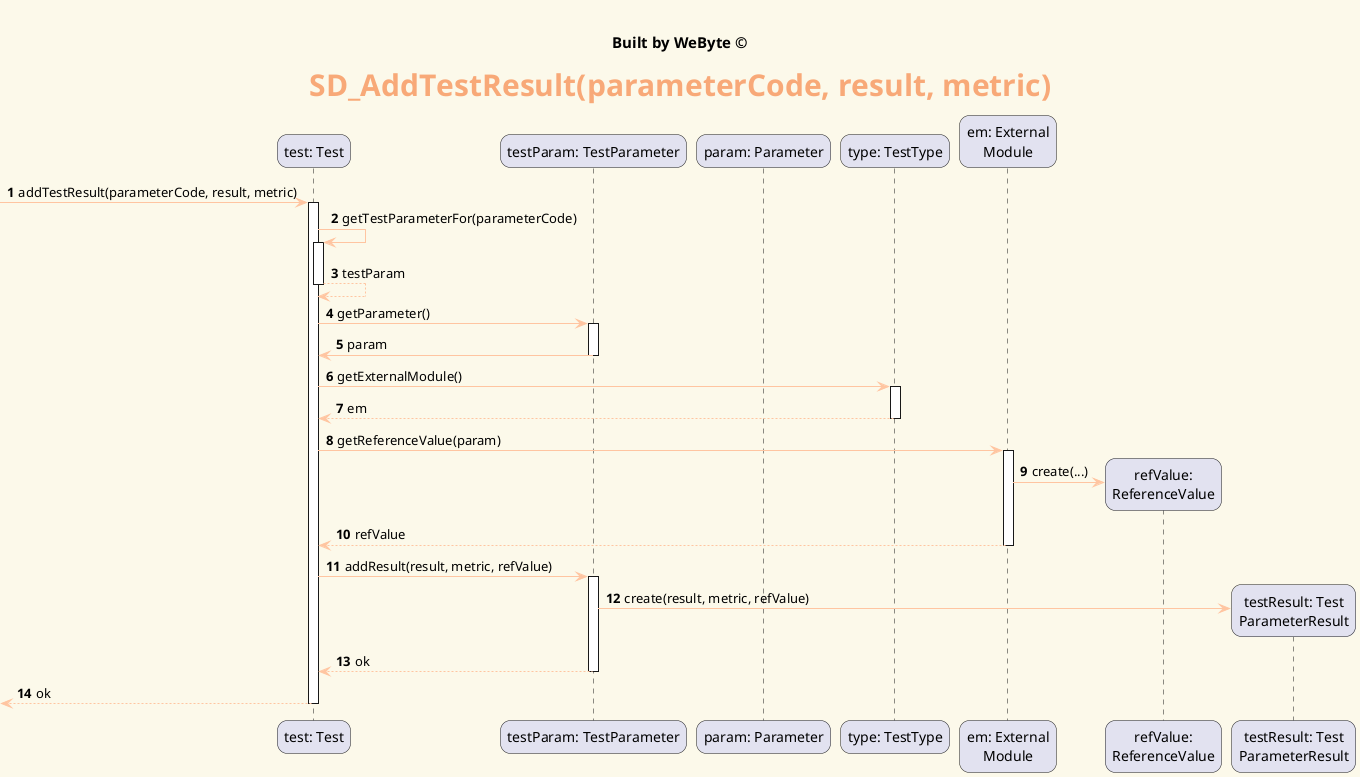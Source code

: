 @startuml
autonumber
' ======= layout =========
skinparam backgroundColor #fcf9ea
skinparam titleBorderRoundCorner 15
skinparam titleFontSize 30
skinparam classAttributeIconSize 0
skinparam titleFontName Arial Black
skinparam titleFontColor #f8a978
skinparam roundcorner 20
skinparam stereotypeCBackgroundColor ffc5a1
skinparam class {

ArrowColor ffc5a1
BorderColor White
BackgroundColor badfdb
}


' ======= title =========
center header


<font color=Black size=15><b>Built by WeByte ©</font>
endheader
title <b>SEQUENCE DIAGRAM\n
autonumber
'hide footbox

title SD_AddTestResult(parameterCode, result, metric)

participant "test: Test" as Test
participant "testParam: TestParameter" as TestParameter
participant "param: Parameter" as Parameter
participant "type: TestType" as TestType
participant "em: External\nModule" as EM
participant "refValue:\nReferenceValue" as RV
participant "testResult: Test\nParameterResult" as TPR

 -> Test: addTestResult(parameterCode, result, metric)
activate Test
Test -> Test: getTestParameterFor(parameterCode)
activate Test
Test --> Test: testParam
deactivate Test
Test -> TestParameter: getParameter()
activate TestParameter
TestParameter -> Test: param
deactivate TestParameter
Test -> TestType: getExternalModule()
activate TestType
TestType --> Test: em
deactivate TestType
Test -> EM: getReferenceValue(param)
activate EM
EM -> RV**: create(...)
EM --> Test: refValue
deactivate EM
Test -> TestParameter: addResult(result, metric, refValue)
activate TestParameter
TestParameter -> TPR**: create(result, metric, refValue)

TestParameter --> Test: ok
deactivate TestParameter
 <-- Test: ok
deactivate Test

@enduml